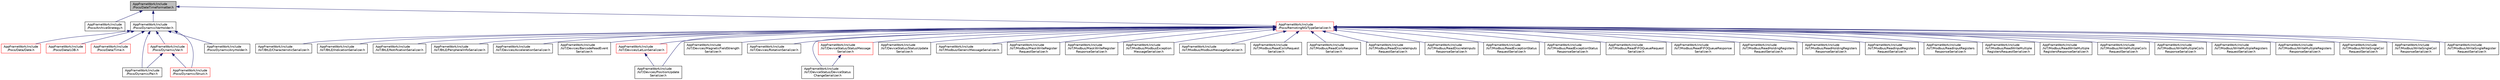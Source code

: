 digraph "AppFrameWork/include/Poco/DateTimeFormatter.h"
{
 // LATEX_PDF_SIZE
  edge [fontname="Helvetica",fontsize="10",labelfontname="Helvetica",labelfontsize="10"];
  node [fontname="Helvetica",fontsize="10",shape=record];
  Node1 [label="AppFrameWork/include\l/Poco/DateTimeFormatter.h",height=0.2,width=0.4,color="black", fillcolor="grey75", style="filled", fontcolor="black",tooltip=" "];
  Node1 -> Node2 [dir="back",color="midnightblue",fontsize="10",style="solid",fontname="Helvetica"];
  Node2 [label="AppFrameWork/include\l/Poco/ArchiveStrategy.h",height=0.2,width=0.4,color="black", fillcolor="white", style="filled",URL="$ArchiveStrategy_8h.html",tooltip=" "];
  Node1 -> Node3 [dir="back",color="midnightblue",fontsize="10",style="solid",fontname="Helvetica"];
  Node3 [label="AppFrameWork/include\l/Poco/Dynamic/VarHolder.h",height=0.2,width=0.4,color="black", fillcolor="white", style="filled",URL="$VarHolder_8h.html",tooltip=" "];
  Node3 -> Node4 [dir="back",color="midnightblue",fontsize="10",style="solid",fontname="Helvetica"];
  Node4 [label="AppFrameWork/include\l/Poco/Data/Date.h",height=0.2,width=0.4,color="red", fillcolor="white", style="filled",URL="$Date_8h.html",tooltip=" "];
  Node3 -> Node32 [dir="back",color="midnightblue",fontsize="10",style="solid",fontname="Helvetica"];
  Node32 [label="AppFrameWork/include\l/Poco/Data/LOB.h",height=0.2,width=0.4,color="red", fillcolor="white", style="filled",URL="$LOB_8h.html",tooltip=" "];
  Node3 -> Node39 [dir="back",color="midnightblue",fontsize="10",style="solid",fontname="Helvetica"];
  Node39 [label="AppFrameWork/include\l/Poco/Data/Time.h",height=0.2,width=0.4,color="red", fillcolor="white", style="filled",URL="$Time_8h.html",tooltip=" "];
  Node3 -> Node40 [dir="back",color="midnightblue",fontsize="10",style="solid",fontname="Helvetica"];
  Node40 [label="AppFrameWork/include\l/Poco/Dynamic/Pair.h",height=0.2,width=0.4,color="black", fillcolor="white", style="filled",URL="$Pair_8h.html",tooltip=" "];
  Node3 -> Node41 [dir="back",color="midnightblue",fontsize="10",style="solid",fontname="Helvetica"];
  Node41 [label="AppFrameWork/include\l/Poco/Dynamic/Struct.h",height=0.2,width=0.4,color="red", fillcolor="white", style="filled",URL="$Dynamic_2Struct_8h.html",tooltip=" "];
  Node3 -> Node50 [dir="back",color="midnightblue",fontsize="10",style="solid",fontname="Helvetica"];
  Node50 [label="AppFrameWork/include\l/Poco/Dynamic/Var.h",height=0.2,width=0.4,color="red", fillcolor="white", style="filled",URL="$Var_8h.html",tooltip=" "];
  Node50 -> Node40 [dir="back",color="midnightblue",fontsize="10",style="solid",fontname="Helvetica"];
  Node50 -> Node41 [dir="back",color="midnightblue",fontsize="10",style="solid",fontname="Helvetica"];
  Node3 -> Node62 [dir="back",color="midnightblue",fontsize="10",style="solid",fontname="Helvetica"];
  Node62 [label="AppFrameWork/include\l/Poco/DynamicAnyHolder.h",height=0.2,width=0.4,color="black", fillcolor="white", style="filled",URL="$DynamicAnyHolder_8h.html",tooltip=" "];
  Node1 -> Node63 [dir="back",color="midnightblue",fontsize="10",style="solid",fontname="Helvetica"];
  Node63 [label="AppFrameWork/include\l/Poco/RemotingNG/TypeSerializer.h",height=0.2,width=0.4,color="red", fillcolor="white", style="filled",URL="$TypeSerializer_8h.html",tooltip=" "];
  Node63 -> Node64 [dir="back",color="midnightblue",fontsize="10",style="solid",fontname="Helvetica"];
  Node64 [label="AppFrameWork/include\l/IoT/BtLE/CharacteristicSerializer.h",height=0.2,width=0.4,color="black", fillcolor="white", style="filled",URL="$CharacteristicSerializer_8h.html",tooltip=" "];
  Node63 -> Node65 [dir="back",color="midnightblue",fontsize="10",style="solid",fontname="Helvetica"];
  Node65 [label="AppFrameWork/include\l/IoT/BtLE/IndicationSerializer.h",height=0.2,width=0.4,color="black", fillcolor="white", style="filled",URL="$IndicationSerializer_8h.html",tooltip=" "];
  Node63 -> Node66 [dir="back",color="midnightblue",fontsize="10",style="solid",fontname="Helvetica"];
  Node66 [label="AppFrameWork/include\l/IoT/BtLE/NotificationSerializer.h",height=0.2,width=0.4,color="black", fillcolor="white", style="filled",URL="$NotificationSerializer_8h.html",tooltip=" "];
  Node63 -> Node67 [dir="back",color="midnightblue",fontsize="10",style="solid",fontname="Helvetica"];
  Node67 [label="AppFrameWork/include\l/IoT/BtLE/PeripheralInfoSerializer.h",height=0.2,width=0.4,color="black", fillcolor="white", style="filled",URL="$PeripheralInfoSerializer_8h.html",tooltip=" "];
  Node63 -> Node68 [dir="back",color="midnightblue",fontsize="10",style="solid",fontname="Helvetica"];
  Node68 [label="AppFrameWork/include\l/IoT/Devices/AccelerationSerializer.h",height=0.2,width=0.4,color="black", fillcolor="white", style="filled",URL="$AccelerationSerializer_8h.html",tooltip=" "];
  Node63 -> Node69 [dir="back",color="midnightblue",fontsize="10",style="solid",fontname="Helvetica"];
  Node69 [label="AppFrameWork/include\l/IoT/Devices/BarcodeReadEvent\lSerializer.h",height=0.2,width=0.4,color="black", fillcolor="white", style="filled",URL="$BarcodeReadEventSerializer_8h.html",tooltip=" "];
  Node63 -> Node70 [dir="back",color="midnightblue",fontsize="10",style="solid",fontname="Helvetica"];
  Node70 [label="AppFrameWork/include\l/IoT/Devices/LatLonSerializer.h",height=0.2,width=0.4,color="red", fillcolor="white", style="filled",URL="$LatLonSerializer_8h.html",tooltip=" "];
  Node70 -> Node72 [dir="back",color="midnightblue",fontsize="10",style="solid",fontname="Helvetica"];
  Node72 [label="AppFrameWork/include\l/IoT/Devices/PositionUpdate\lSerializer.h",height=0.2,width=0.4,color="black", fillcolor="white", style="filled",URL="$PositionUpdateSerializer_8h.html",tooltip=" "];
  Node63 -> Node73 [dir="back",color="midnightblue",fontsize="10",style="solid",fontname="Helvetica"];
  Node73 [label="AppFrameWork/include\l/IoT/Devices/MagneticFieldStrength\lSerializer.h",height=0.2,width=0.4,color="black", fillcolor="white", style="filled",URL="$MagneticFieldStrengthSerializer_8h.html",tooltip=" "];
  Node63 -> Node72 [dir="back",color="midnightblue",fontsize="10",style="solid",fontname="Helvetica"];
  Node63 -> Node74 [dir="back",color="midnightblue",fontsize="10",style="solid",fontname="Helvetica"];
  Node74 [label="AppFrameWork/include\l/IoT/Devices/RotationSerializer.h",height=0.2,width=0.4,color="black", fillcolor="white", style="filled",URL="$RotationSerializer_8h.html",tooltip=" "];
  Node63 -> Node75 [dir="back",color="midnightblue",fontsize="10",style="solid",fontname="Helvetica"];
  Node75 [label="AppFrameWork/include\l/IoT/DeviceStatus/DeviceStatus\lChangeSerializer.h",height=0.2,width=0.4,color="black", fillcolor="white", style="filled",URL="$DeviceStatusChangeSerializer_8h.html",tooltip=" "];
  Node63 -> Node76 [dir="back",color="midnightblue",fontsize="10",style="solid",fontname="Helvetica"];
  Node76 [label="AppFrameWork/include\l/IoT/DeviceStatus/StatusMessage\lSerializer.h",height=0.2,width=0.4,color="red", fillcolor="white", style="filled",URL="$StatusMessageSerializer_8h.html",tooltip=" "];
  Node76 -> Node75 [dir="back",color="midnightblue",fontsize="10",style="solid",fontname="Helvetica"];
  Node63 -> Node78 [dir="back",color="midnightblue",fontsize="10",style="solid",fontname="Helvetica"];
  Node78 [label="AppFrameWork/include\l/IoT/DeviceStatus/StatusUpdate\lSerializer.h",height=0.2,width=0.4,color="black", fillcolor="white", style="filled",URL="$StatusUpdateSerializer_8h.html",tooltip=" "];
  Node63 -> Node79 [dir="back",color="midnightblue",fontsize="10",style="solid",fontname="Helvetica"];
  Node79 [label="AppFrameWork/include\l/IoT/Modbus/GenericMessageSerializer.h",height=0.2,width=0.4,color="black", fillcolor="white", style="filled",URL="$GenericMessageSerializer_8h.html",tooltip=" "];
  Node63 -> Node80 [dir="back",color="midnightblue",fontsize="10",style="solid",fontname="Helvetica"];
  Node80 [label="AppFrameWork/include\l/IoT/Modbus/MaskWriteRegister\lRequestSerializer.h",height=0.2,width=0.4,color="black", fillcolor="white", style="filled",URL="$MaskWriteRegisterRequestSerializer_8h.html",tooltip=" "];
  Node63 -> Node81 [dir="back",color="midnightblue",fontsize="10",style="solid",fontname="Helvetica"];
  Node81 [label="AppFrameWork/include\l/IoT/Modbus/MaskWriteRegister\lResponseSerializer.h",height=0.2,width=0.4,color="black", fillcolor="white", style="filled",URL="$MaskWriteRegisterResponseSerializer_8h.html",tooltip=" "];
  Node63 -> Node82 [dir="back",color="midnightblue",fontsize="10",style="solid",fontname="Helvetica"];
  Node82 [label="AppFrameWork/include\l/IoT/Modbus/ModbusException\lMessageSerializer.h",height=0.2,width=0.4,color="black", fillcolor="white", style="filled",URL="$ModbusExceptionMessageSerializer_8h.html",tooltip=" "];
  Node63 -> Node83 [dir="back",color="midnightblue",fontsize="10",style="solid",fontname="Helvetica"];
  Node83 [label="AppFrameWork/include\l/IoT/Modbus/ModbusMessageSerializer.h",height=0.2,width=0.4,color="black", fillcolor="white", style="filled",URL="$ModbusMessageSerializer_8h.html",tooltip=" "];
  Node63 -> Node84 [dir="back",color="midnightblue",fontsize="10",style="solid",fontname="Helvetica"];
  Node84 [label="AppFrameWork/include\l/IoT/Modbus/ReadCoilsRequest\lSerializer.h",height=0.2,width=0.4,color="black", fillcolor="white", style="filled",URL="$ReadCoilsRequestSerializer_8h.html",tooltip=" "];
  Node63 -> Node85 [dir="back",color="midnightblue",fontsize="10",style="solid",fontname="Helvetica"];
  Node85 [label="AppFrameWork/include\l/IoT/Modbus/ReadCoilsResponse\lSerializer.h",height=0.2,width=0.4,color="black", fillcolor="white", style="filled",URL="$ReadCoilsResponseSerializer_8h.html",tooltip=" "];
  Node63 -> Node86 [dir="back",color="midnightblue",fontsize="10",style="solid",fontname="Helvetica"];
  Node86 [label="AppFrameWork/include\l/IoT/Modbus/ReadDiscreteInputs\lRequestSerializer.h",height=0.2,width=0.4,color="black", fillcolor="white", style="filled",URL="$ReadDiscreteInputsRequestSerializer_8h.html",tooltip=" "];
  Node63 -> Node87 [dir="back",color="midnightblue",fontsize="10",style="solid",fontname="Helvetica"];
  Node87 [label="AppFrameWork/include\l/IoT/Modbus/ReadDiscreteInputs\lResponseSerializer.h",height=0.2,width=0.4,color="black", fillcolor="white", style="filled",URL="$ReadDiscreteInputsResponseSerializer_8h.html",tooltip=" "];
  Node63 -> Node88 [dir="back",color="midnightblue",fontsize="10",style="solid",fontname="Helvetica"];
  Node88 [label="AppFrameWork/include\l/IoT/Modbus/ReadExceptionStatus\lRequestSerializer.h",height=0.2,width=0.4,color="black", fillcolor="white", style="filled",URL="$ReadExceptionStatusRequestSerializer_8h.html",tooltip=" "];
  Node63 -> Node89 [dir="back",color="midnightblue",fontsize="10",style="solid",fontname="Helvetica"];
  Node89 [label="AppFrameWork/include\l/IoT/Modbus/ReadExceptionStatus\lResponseSerializer.h",height=0.2,width=0.4,color="black", fillcolor="white", style="filled",URL="$ReadExceptionStatusResponseSerializer_8h.html",tooltip=" "];
  Node63 -> Node90 [dir="back",color="midnightblue",fontsize="10",style="solid",fontname="Helvetica"];
  Node90 [label="AppFrameWork/include\l/IoT/Modbus/ReadFIFOQueueRequest\lSerializer.h",height=0.2,width=0.4,color="black", fillcolor="white", style="filled",URL="$ReadFIFOQueueRequestSerializer_8h.html",tooltip=" "];
  Node63 -> Node91 [dir="back",color="midnightblue",fontsize="10",style="solid",fontname="Helvetica"];
  Node91 [label="AppFrameWork/include\l/IoT/Modbus/ReadFIFOQueueResponse\lSerializer.h",height=0.2,width=0.4,color="black", fillcolor="white", style="filled",URL="$ReadFIFOQueueResponseSerializer_8h.html",tooltip=" "];
  Node63 -> Node92 [dir="back",color="midnightblue",fontsize="10",style="solid",fontname="Helvetica"];
  Node92 [label="AppFrameWork/include\l/IoT/Modbus/ReadHoldingRegisters\lRequestSerializer.h",height=0.2,width=0.4,color="black", fillcolor="white", style="filled",URL="$ReadHoldingRegistersRequestSerializer_8h.html",tooltip=" "];
  Node63 -> Node93 [dir="back",color="midnightblue",fontsize="10",style="solid",fontname="Helvetica"];
  Node93 [label="AppFrameWork/include\l/IoT/Modbus/ReadHoldingRegisters\lResponseSerializer.h",height=0.2,width=0.4,color="black", fillcolor="white", style="filled",URL="$ReadHoldingRegistersResponseSerializer_8h.html",tooltip=" "];
  Node63 -> Node94 [dir="back",color="midnightblue",fontsize="10",style="solid",fontname="Helvetica"];
  Node94 [label="AppFrameWork/include\l/IoT/Modbus/ReadInputRegisters\lRequestSerializer.h",height=0.2,width=0.4,color="black", fillcolor="white", style="filled",URL="$ReadInputRegistersRequestSerializer_8h.html",tooltip=" "];
  Node63 -> Node95 [dir="back",color="midnightblue",fontsize="10",style="solid",fontname="Helvetica"];
  Node95 [label="AppFrameWork/include\l/IoT/Modbus/ReadInputRegisters\lResponseSerializer.h",height=0.2,width=0.4,color="black", fillcolor="white", style="filled",URL="$ReadInputRegistersResponseSerializer_8h.html",tooltip=" "];
  Node63 -> Node96 [dir="back",color="midnightblue",fontsize="10",style="solid",fontname="Helvetica"];
  Node96 [label="AppFrameWork/include\l/IoT/Modbus/ReadWriteMultiple\lRegistersRequestSerializer.h",height=0.2,width=0.4,color="black", fillcolor="white", style="filled",URL="$ReadWriteMultipleRegistersRequestSerializer_8h.html",tooltip=" "];
  Node63 -> Node97 [dir="back",color="midnightblue",fontsize="10",style="solid",fontname="Helvetica"];
  Node97 [label="AppFrameWork/include\l/IoT/Modbus/ReadWriteMultiple\lRegistersResponseSerializer.h",height=0.2,width=0.4,color="black", fillcolor="white", style="filled",URL="$ReadWriteMultipleRegistersResponseSerializer_8h.html",tooltip=" "];
  Node63 -> Node98 [dir="back",color="midnightblue",fontsize="10",style="solid",fontname="Helvetica"];
  Node98 [label="AppFrameWork/include\l/IoT/Modbus/WriteMultipleCoils\lRequestSerializer.h",height=0.2,width=0.4,color="black", fillcolor="white", style="filled",URL="$WriteMultipleCoilsRequestSerializer_8h.html",tooltip=" "];
  Node63 -> Node99 [dir="back",color="midnightblue",fontsize="10",style="solid",fontname="Helvetica"];
  Node99 [label="AppFrameWork/include\l/IoT/Modbus/WriteMultipleCoils\lResponseSerializer.h",height=0.2,width=0.4,color="black", fillcolor="white", style="filled",URL="$WriteMultipleCoilsResponseSerializer_8h.html",tooltip=" "];
  Node63 -> Node100 [dir="back",color="midnightblue",fontsize="10",style="solid",fontname="Helvetica"];
  Node100 [label="AppFrameWork/include\l/IoT/Modbus/WriteMultipleRegisters\lRequestSerializer.h",height=0.2,width=0.4,color="black", fillcolor="white", style="filled",URL="$WriteMultipleRegistersRequestSerializer_8h.html",tooltip=" "];
  Node63 -> Node101 [dir="back",color="midnightblue",fontsize="10",style="solid",fontname="Helvetica"];
  Node101 [label="AppFrameWork/include\l/IoT/Modbus/WriteMultipleRegisters\lResponseSerializer.h",height=0.2,width=0.4,color="black", fillcolor="white", style="filled",URL="$WriteMultipleRegistersResponseSerializer_8h.html",tooltip=" "];
  Node63 -> Node102 [dir="back",color="midnightblue",fontsize="10",style="solid",fontname="Helvetica"];
  Node102 [label="AppFrameWork/include\l/IoT/Modbus/WriteSingleCoil\lRequestSerializer.h",height=0.2,width=0.4,color="black", fillcolor="white", style="filled",URL="$WriteSingleCoilRequestSerializer_8h.html",tooltip=" "];
  Node63 -> Node103 [dir="back",color="midnightblue",fontsize="10",style="solid",fontname="Helvetica"];
  Node103 [label="AppFrameWork/include\l/IoT/Modbus/WriteSingleCoil\lResponseSerializer.h",height=0.2,width=0.4,color="black", fillcolor="white", style="filled",URL="$WriteSingleCoilResponseSerializer_8h.html",tooltip=" "];
  Node63 -> Node104 [dir="back",color="midnightblue",fontsize="10",style="solid",fontname="Helvetica"];
  Node104 [label="AppFrameWork/include\l/IoT/Modbus/WriteSingleRegister\lRequestSerializer.h",height=0.2,width=0.4,color="black", fillcolor="white", style="filled",URL="$WriteSingleRegisterRequestSerializer_8h.html",tooltip=" "];
}
